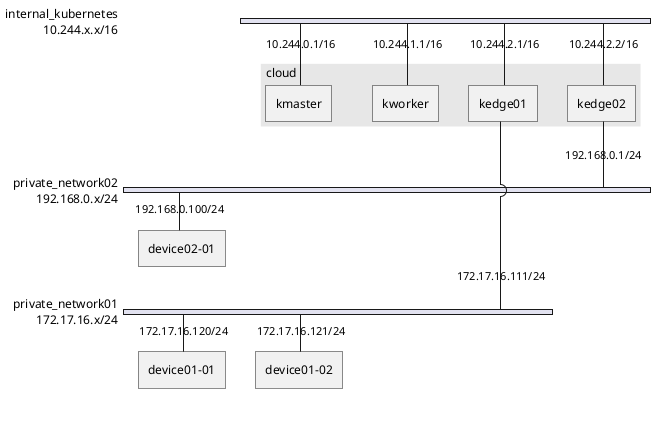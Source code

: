 @startuml
nwdiag {
  network internal_kubernetes {
      address = "10.244.x.x/16"

      group internal {
          description="cloud"
          kmaster [address = "10.244.0.1/16"];
          kworker [address = "10.244.1.1/16"];
          kedge01   [address = "10.244.2.1/16"];
          kedge02   [address = "10.244.2.2/16"];
      }
  }
    network private_network02 {
      address = "192.168.0.x/24";
      kedge02       [address = "192.168.0.1/24"]
      device02-01 [address = "192.168.0.100/24"];
  }  
  network private_network01 {
      address = "172.17.16.x/24";
      kedge01       [address = "172.17.16.111/24"]
      device01-01 [address = "172.17.16.120/24"];
      device01-02 [address = "172.17.16.121/24"];
  }
}
@enduml
